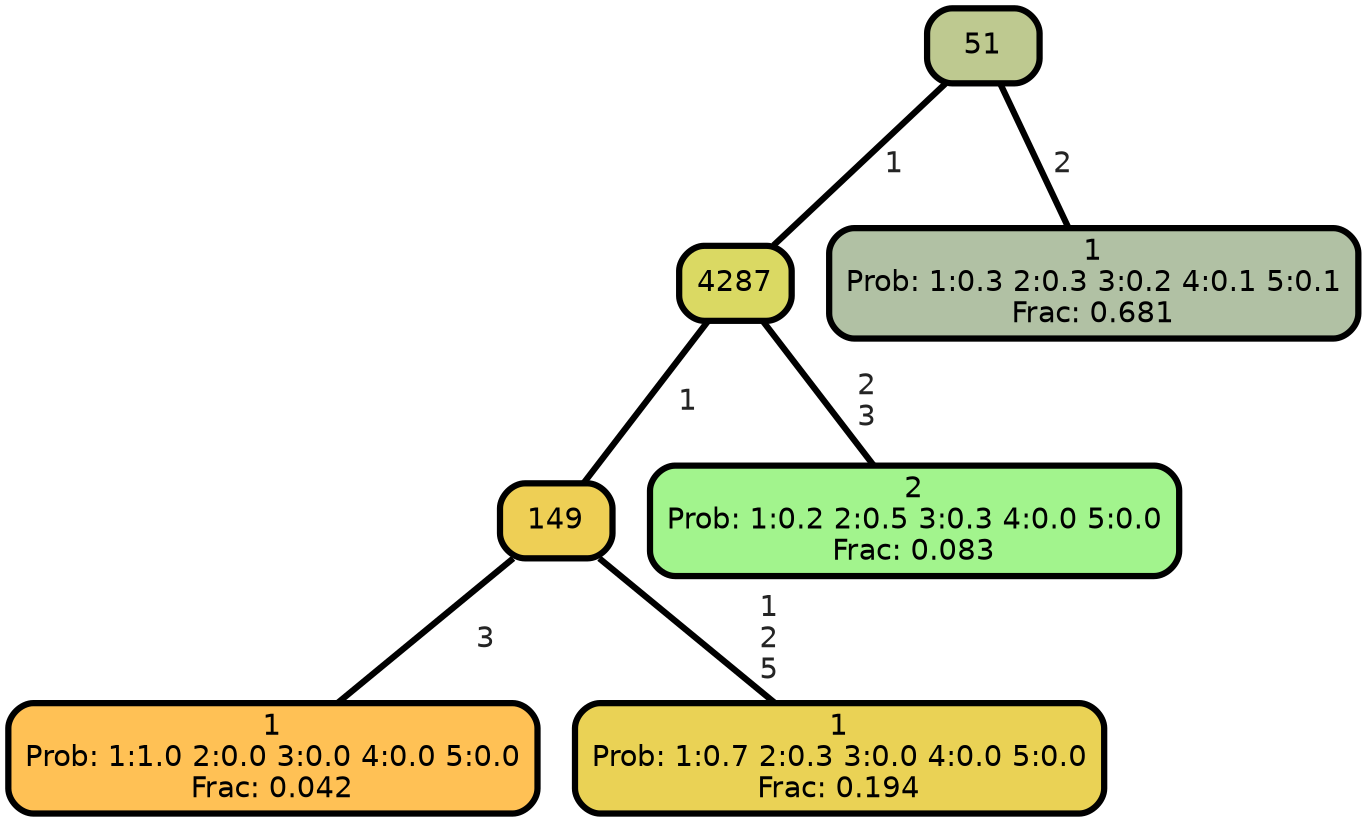 graph Tree {
node [shape=box, style="filled, rounded",color="black",penwidth="3",fontcolor="black",                 fontname=helvetica] ;
graph [ranksep="0 equally", splines=straight,                 bgcolor=transparent, dpi=200] ;
edge [fontname=helvetica, fontweight=bold,fontcolor=grey14,color=black] ;
0 [label="1
Prob: 1:1.0 2:0.0 3:0.0 4:0.0 5:0.0
Frac: 0.042", fillcolor="#ffc155"] ;
1 [label="149", fillcolor="#eecf55"] ;
2 [label="1
Prob: 1:0.7 2:0.3 3:0.0 4:0.0 5:0.0
Frac: 0.194", fillcolor="#ead255"] ;
3 [label="4287", fillcolor="#dad963"] ;
4 [label="2
Prob: 1:0.2 2:0.5 3:0.3 4:0.0 5:0.0
Frac: 0.083", fillcolor="#a2f48d"] ;
5 [label="51", fillcolor="#bec990"] ;
6 [label="1
Prob: 1:0.3 2:0.3 3:0.2 4:0.1 5:0.1
Frac: 0.681", fillcolor="#b1c1a4"] ;
1 -- 0 [label=" 3",penwidth=3] ;
1 -- 2 [label=" 1\n 2\n 5",penwidth=3] ;
3 -- 1 [label=" 1",penwidth=3] ;
3 -- 4 [label=" 2\n 3",penwidth=3] ;
5 -- 3 [label=" 1",penwidth=3] ;
5 -- 6 [label=" 2",penwidth=3] ;
{rank = same;}}